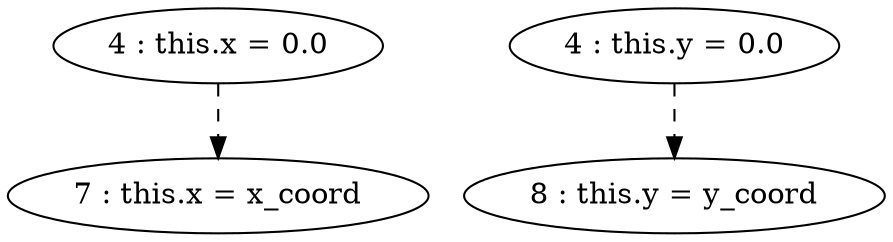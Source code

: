 digraph G {
"4 : this.x = 0.0"
"4 : this.x = 0.0" -> "7 : this.x = x_coord" [style=dashed]
"4 : this.y = 0.0"
"4 : this.y = 0.0" -> "8 : this.y = y_coord" [style=dashed]
"7 : this.x = x_coord"
"8 : this.y = y_coord"
}